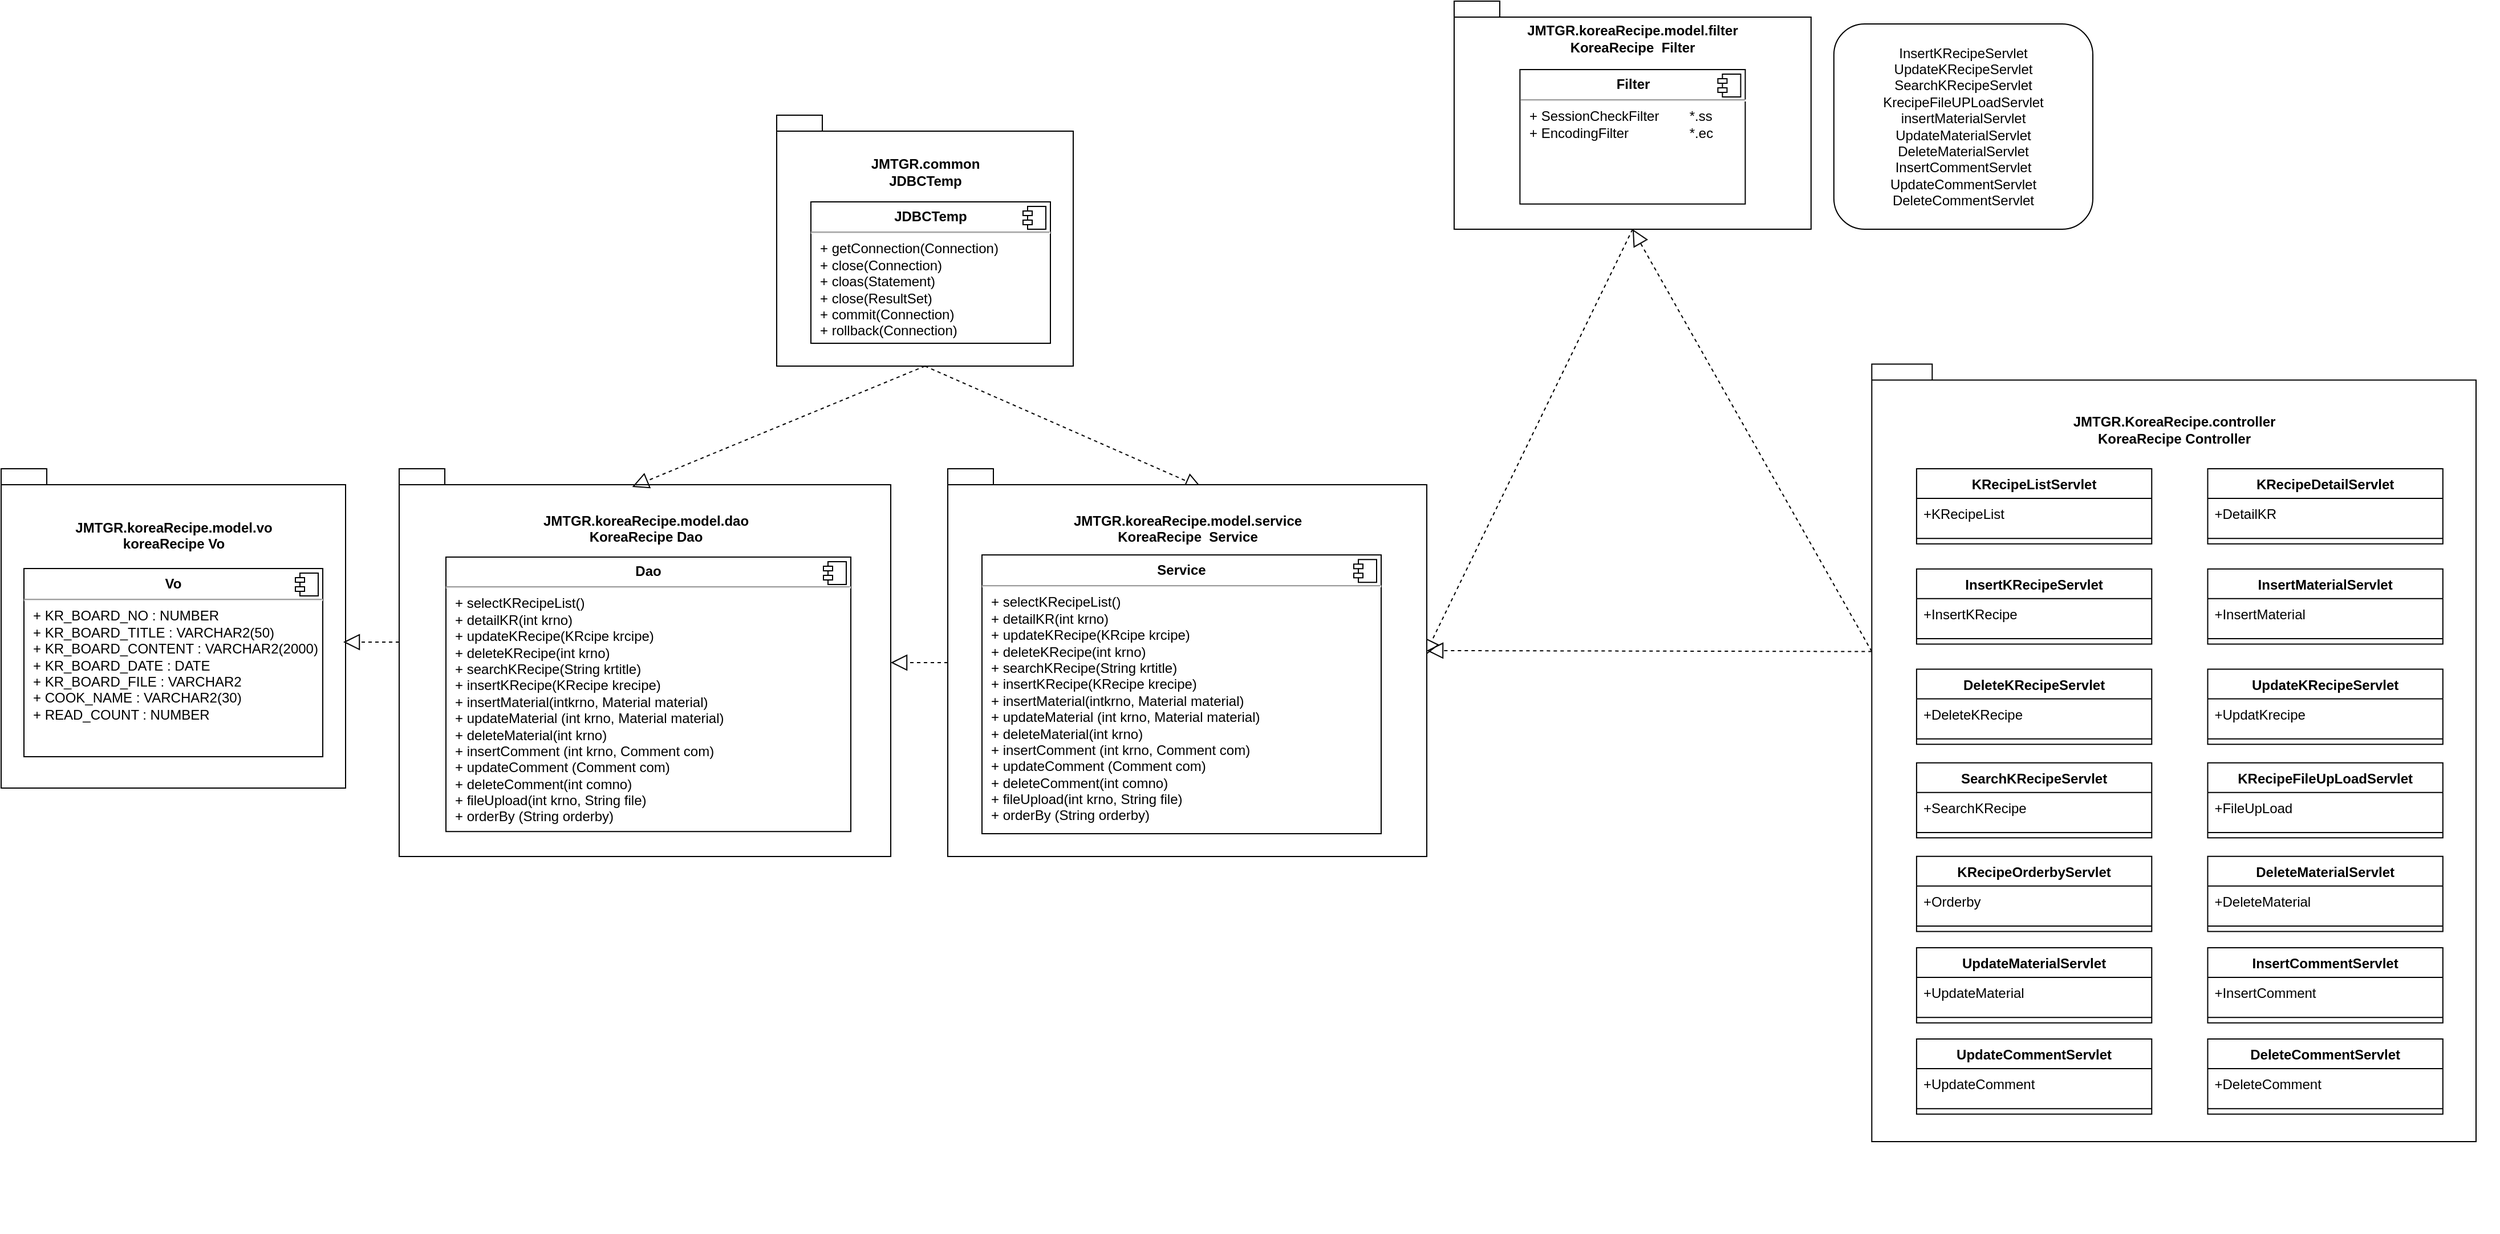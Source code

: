 <mxfile version="13.6.0" type="device"><diagram id="1rlS4wfrMhEi8RlW4ciA" name="Page-1"><mxGraphModel dx="2031" dy="1064" grid="1" gridSize="10" guides="1" tooltips="1" connect="1" arrows="1" fold="1" page="1" pageScale="1" pageWidth="827" pageHeight="1169" math="0" shadow="0"><root><mxCell id="0"/><mxCell id="1" parent="0"/><mxCell id="yDx-4Ya-K9X273ODnkyS-8" value="" style="endArrow=block;dashed=1;endFill=0;endSize=12;html=1;entryX=0.995;entryY=0.483;entryDx=0;entryDy=0;entryPerimeter=0;exitX=0.5;exitY=1;exitDx=0;exitDy=0;exitPerimeter=0;" edge="1" parent="1" source="yDx-4Ya-K9X273ODnkyS-3" target="K_atdM3sZwWLL3JYWkdw-48"><mxGeometry width="160" relative="1" as="geometry"><mxPoint x="1940" y="622" as="sourcePoint"/><mxPoint x="1522" y="636.01" as="targetPoint"/></mxGeometry></mxCell><mxCell id="yDx-4Ya-K9X273ODnkyS-7" value="" style="endArrow=block;dashed=1;endFill=0;endSize=12;html=1;entryX=0.5;entryY=1;entryDx=0;entryDy=0;entryPerimeter=0;exitX=0;exitY=0;exitDx=0;exitDy=252;exitPerimeter=0;" edge="1" parent="1" source="K_atdM3sZwWLL3JYWkdw-18" target="yDx-4Ya-K9X273ODnkyS-3"><mxGeometry width="160" relative="1" as="geometry"><mxPoint x="1908" y="560" as="sourcePoint"/><mxPoint x="1490" y="574.01" as="targetPoint"/></mxGeometry></mxCell><mxCell id="K_atdM3sZwWLL3JYWkdw-1" value="&lt;div&gt;&lt;div style=&quot;text-align: center&quot;&gt;JMTGR.koreaRecipe.model.vo&lt;/div&gt;&lt;div&gt;&lt;span&gt;koreaRecipe Vo&lt;/span&gt;&lt;br&gt;&lt;/div&gt;&lt;div&gt;&lt;span&gt;&lt;br&gt;&lt;/span&gt;&lt;/div&gt;&lt;div&gt;&lt;span&gt;&lt;br&gt;&lt;/span&gt;&lt;/div&gt;&lt;div&gt;&lt;span&gt;&lt;br&gt;&lt;/span&gt;&lt;/div&gt;&lt;div&gt;&lt;/div&gt;&lt;/div&gt;&lt;br&gt;&lt;br&gt;&lt;br&gt;&lt;br&gt;&lt;br&gt;&lt;br&gt;&lt;br&gt;&lt;br&gt;&lt;br&gt;" style="shape=folder;fontStyle=1;spacingTop=10;tabWidth=40;tabHeight=14;tabPosition=left;html=1;" parent="1" vertex="1"><mxGeometry x="270" y="480" width="302" height="280" as="geometry"/></mxCell><mxCell id="K_atdM3sZwWLL3JYWkdw-2" value="&lt;p style=&quot;margin: 0px ; margin-top: 6px ; text-align: center&quot;&gt;&lt;b&gt;Vo&lt;/b&gt;&lt;/p&gt;&lt;hr&gt;&lt;p style=&quot;margin: 0px ; margin-left: 8px&quot;&gt;+ KR_BOARD_NO : NUMBER&lt;/p&gt;&lt;p style=&quot;margin: 0px ; margin-left: 8px&quot;&gt;+ KR_BOARD_TITLE : VARCHAR2(50)&lt;/p&gt;&lt;p style=&quot;margin: 0px ; margin-left: 8px&quot;&gt;+ KR_BOARD_CONTENT : VARCHAR2(2000)&lt;/p&gt;&lt;p style=&quot;margin: 0px ; margin-left: 8px&quot;&gt;+ KR_BOARD_DATE : DATE&lt;/p&gt;&lt;p style=&quot;margin: 0px ; margin-left: 8px&quot;&gt;+ KR_BOARD_FILE : VARCHAR2&lt;/p&gt;&lt;p style=&quot;margin: 0px ; margin-left: 8px&quot;&gt;+ COOK_NAME : VARCHAR2(30)&lt;/p&gt;&lt;p style=&quot;margin: 0px ; margin-left: 8px&quot;&gt;+ READ_COUNT : NUMBER&lt;/p&gt;&lt;p style=&quot;margin: 0px ; margin-left: 8px&quot;&gt;&lt;br&gt;&lt;/p&gt;&lt;p style=&quot;margin: 0px ; margin-left: 8px&quot;&gt;&lt;br&gt;&lt;/p&gt;&lt;p style=&quot;margin: 0px ; margin-left: 8px&quot;&gt;&lt;br&gt;&lt;/p&gt;&lt;p style=&quot;margin: 0px ; margin-left: 8px&quot;&gt;&lt;br&gt;&lt;/p&gt;&lt;p style=&quot;margin: 0px ; margin-left: 8px&quot;&gt;&lt;br&gt;&lt;/p&gt;" style="align=left;overflow=fill;html=1;dropTarget=0;" parent="1" vertex="1"><mxGeometry x="290" y="567.5" width="262" height="165" as="geometry"/></mxCell><mxCell id="K_atdM3sZwWLL3JYWkdw-3" value="" style="shape=component;jettyWidth=8;jettyHeight=4;" parent="K_atdM3sZwWLL3JYWkdw-2" vertex="1"><mxGeometry x="1" width="20" height="20" relative="1" as="geometry"><mxPoint x="-24" y="4" as="offset"/></mxGeometry></mxCell><mxCell id="K_atdM3sZwWLL3JYWkdw-4" value="&lt;div&gt;JMTGR.common&lt;/div&gt;&lt;div&gt;JDBCTemp&lt;/div&gt;&lt;div&gt;&lt;br&gt;&lt;/div&gt;&lt;br&gt;&lt;br&gt;&lt;br&gt;&lt;br&gt;&lt;br&gt;&lt;br&gt;&lt;br&gt;&lt;br&gt;" style="shape=folder;fontStyle=1;spacingTop=10;tabWidth=40;tabHeight=14;tabPosition=left;html=1;" parent="1" vertex="1"><mxGeometry x="950" y="170" width="260" height="220" as="geometry"/></mxCell><mxCell id="K_atdM3sZwWLL3JYWkdw-5" value="&lt;p style=&quot;margin: 0px ; margin-top: 6px ; text-align: center&quot;&gt;&lt;b&gt;JDBCTemp&lt;/b&gt;&lt;/p&gt;&lt;hr&gt;&lt;p style=&quot;margin: 0px ; margin-left: 8px&quot;&gt;+ getConnection(Connection)&lt;/p&gt;&lt;p style=&quot;margin: 0px ; margin-left: 8px&quot;&gt;+ close(Connection)&lt;/p&gt;&lt;p style=&quot;margin: 0px ; margin-left: 8px&quot;&gt;+ cloas(Statement)&lt;/p&gt;&lt;p style=&quot;margin: 0px ; margin-left: 8px&quot;&gt;+ close(ResultSet)&lt;/p&gt;&lt;p style=&quot;margin: 0px ; margin-left: 8px&quot;&gt;+ commit(Connection)&lt;/p&gt;&lt;p style=&quot;margin: 0px ; margin-left: 8px&quot;&gt;+ rollback(Connection)&lt;/p&gt;" style="align=left;overflow=fill;html=1;dropTarget=0;" parent="1" vertex="1"><mxGeometry x="980" y="246" width="210" height="124" as="geometry"/></mxCell><mxCell id="K_atdM3sZwWLL3JYWkdw-6" value="" style="shape=component;jettyWidth=8;jettyHeight=4;" parent="K_atdM3sZwWLL3JYWkdw-5" vertex="1"><mxGeometry x="1" width="20" height="20" relative="1" as="geometry"><mxPoint x="-24" y="4" as="offset"/></mxGeometry></mxCell><mxCell id="K_atdM3sZwWLL3JYWkdw-7" value="" style="endArrow=block;dashed=1;endFill=0;endSize=12;html=1;entryX=1;entryY=0.469;entryDx=0;entryDy=0;entryPerimeter=0;exitX=0;exitY=0;exitDx=0;exitDy=252;exitPerimeter=0;" parent="1" source="K_atdM3sZwWLL3JYWkdw-18" target="K_atdM3sZwWLL3JYWkdw-48" edge="1"><mxGeometry width="160" relative="1" as="geometry"><mxPoint x="1022" y="440" as="sourcePoint"/><mxPoint x="1406.7" y="627.3" as="targetPoint"/></mxGeometry></mxCell><mxCell id="K_atdM3sZwWLL3JYWkdw-8" value="" style="endArrow=block;dashed=1;endFill=0;endSize=12;html=1;" parent="1" source="K_atdM3sZwWLL3JYWkdw-48" target="K_atdM3sZwWLL3JYWkdw-11" edge="1"><mxGeometry width="160" relative="1" as="geometry"><mxPoint x="1065" y="637" as="sourcePoint"/><mxPoint x="1413.7" y="637.3" as="targetPoint"/></mxGeometry></mxCell><mxCell id="K_atdM3sZwWLL3JYWkdw-9" value="" style="endArrow=block;dashed=1;endFill=0;endSize=12;html=1;entryX=0;entryY=0;entryDx=300;entryDy=152;entryPerimeter=0;exitX=0;exitY=0;exitDx=0;exitDy=152;exitPerimeter=0;" parent="1" source="K_atdM3sZwWLL3JYWkdw-11" target="K_atdM3sZwWLL3JYWkdw-1" edge="1"><mxGeometry width="160" relative="1" as="geometry"><mxPoint x="1552" y="642" as="sourcePoint"/><mxPoint x="1423.7" y="647.3" as="targetPoint"/></mxGeometry></mxCell><mxCell id="K_atdM3sZwWLL3JYWkdw-10" value="" style="group;container=1;" parent="1" vertex="1" connectable="0"><mxGeometry x="620" y="480" width="430" height="340" as="geometry"/></mxCell><mxCell id="K_atdM3sZwWLL3JYWkdw-11" value="&lt;div&gt;&lt;div style=&quot;text-align: center&quot;&gt;JMTGR.koreaRecipe.model.dao&lt;/div&gt;&lt;div&gt;&lt;span&gt;KoreaRecipe Dao&lt;/span&gt;&lt;/div&gt;&lt;/div&gt;&lt;div style=&quot;text-align: left&quot;&gt;&lt;span&gt;&lt;br&gt;&lt;/span&gt;&lt;/div&gt;&lt;div style=&quot;text-align: left&quot;&gt;&lt;span&gt;&lt;br&gt;&lt;/span&gt;&lt;/div&gt;&lt;div style=&quot;text-align: left&quot;&gt;&lt;span&gt;&lt;br&gt;&lt;/span&gt;&lt;/div&gt;&lt;br&gt;&lt;br&gt;&lt;br&gt;&lt;br&gt;&lt;br&gt;&lt;br&gt;&lt;br&gt;&lt;br&gt;&lt;br&gt;&lt;br&gt;&lt;br&gt;&lt;br&gt;&lt;br&gt;&lt;br&gt;" style="shape=folder;fontStyle=1;spacingTop=10;tabWidth=40;tabHeight=14;tabPosition=left;html=1;container=1;" parent="K_atdM3sZwWLL3JYWkdw-10" vertex="1"><mxGeometry x="-1" width="431" height="340" as="geometry"/></mxCell><mxCell id="K_atdM3sZwWLL3JYWkdw-12" value="&lt;p style=&quot;margin: 0px ; margin-top: 6px ; text-align: center&quot;&gt;&lt;b&gt;Dao&lt;/b&gt;&lt;/p&gt;&lt;hr&gt;&lt;p style=&quot;margin: 0px 0px 0px 8px&quot;&gt;+ selectKRecipeList()&lt;/p&gt;&lt;p style=&quot;margin: 0px 0px 0px 8px&quot;&gt;+ detailKR(int krno)&lt;/p&gt;&lt;p style=&quot;margin: 0px 0px 0px 8px&quot;&gt;+ updateKRecipe(KRcipe krcipe)&lt;/p&gt;&lt;p style=&quot;margin: 0px 0px 0px 8px&quot;&gt;+ deleteKRecipe(int krno)&lt;/p&gt;&lt;p style=&quot;margin: 0px 0px 0px 8px&quot;&gt;+ searchKRecipe(String krtitle)&lt;br&gt;&lt;/p&gt;&lt;p style=&quot;margin: 0px 0px 0px 8px&quot;&gt;+ insertKRecipe(KRecipe krecipe)&amp;nbsp;&lt;/p&gt;&lt;p style=&quot;margin: 0px 0px 0px 8px&quot;&gt;+ insertMaterial(intkrno, Material material)&lt;/p&gt;&lt;p style=&quot;margin: 0px 0px 0px 8px&quot;&gt;+ updateMaterial (int krno, Material material)&lt;/p&gt;&lt;p style=&quot;margin: 0px 0px 0px 8px&quot;&gt;+ deleteMaterial(int krno)&lt;/p&gt;&lt;p style=&quot;margin: 0px 0px 0px 8px&quot;&gt;+ insertComment (int krno, Comment com)&lt;/p&gt;&lt;p style=&quot;margin: 0px 0px 0px 8px&quot;&gt;+ updateComment (Comment com)&lt;/p&gt;&lt;p style=&quot;margin: 0px 0px 0px 8px&quot;&gt;+ deleteComment(int comno)&lt;/p&gt;&lt;p style=&quot;margin: 0px 0px 0px 8px&quot;&gt;+ fileUpload(int krno, String file)&lt;/p&gt;&lt;p style=&quot;margin: 0px 0px 0px 8px&quot;&gt;+ orderBy (String orderby)&lt;/p&gt;&lt;p style=&quot;margin: 0px ; margin-left: 8px&quot;&gt;&lt;br&gt;&lt;/p&gt;&lt;p style=&quot;margin: 0px ; margin-left: 8px&quot;&gt;&lt;br&gt;&lt;/p&gt;&lt;p style=&quot;margin: 0px ; margin-left: 8px&quot;&gt;&lt;br&gt;&lt;/p&gt;" style="align=left;overflow=fill;html=1;dropTarget=0;" parent="K_atdM3sZwWLL3JYWkdw-11" vertex="1"><mxGeometry x="41" y="77.45" width="355" height="240.67" as="geometry"/></mxCell><mxCell id="K_atdM3sZwWLL3JYWkdw-13" value="" style="shape=component;jettyWidth=8;jettyHeight=4;" parent="K_atdM3sZwWLL3JYWkdw-12" vertex="1"><mxGeometry x="1" width="20" height="20" relative="1" as="geometry"><mxPoint x="-24" y="4" as="offset"/></mxGeometry></mxCell><mxCell id="K_atdM3sZwWLL3JYWkdw-14" value="" style="endArrow=block;dashed=1;endFill=0;endSize=12;html=1;exitX=0.5;exitY=1;exitDx=0;exitDy=0;exitPerimeter=0;entryX=0.474;entryY=0.047;entryDx=0;entryDy=0;entryPerimeter=0;" parent="1" source="K_atdM3sZwWLL3JYWkdw-4" target="K_atdM3sZwWLL3JYWkdw-11" edge="1"><mxGeometry width="160" relative="1" as="geometry"><mxPoint x="910" y="480" as="sourcePoint"/><mxPoint x="1039" y="675.736" as="targetPoint"/></mxGeometry></mxCell><mxCell id="K_atdM3sZwWLL3JYWkdw-15" value="" style="endArrow=block;dashed=1;endFill=0;endSize=12;html=1;exitX=0.5;exitY=1;exitDx=0;exitDy=0;exitPerimeter=0;entryX=0.53;entryY=0.049;entryDx=0;entryDy=0;entryPerimeter=0;" parent="1" source="K_atdM3sZwWLL3JYWkdw-4" target="K_atdM3sZwWLL3JYWkdw-48" edge="1"><mxGeometry width="160" relative="1" as="geometry"><mxPoint x="932.04" y="441.98" as="sourcePoint"/><mxPoint x="872.356" y="564.57" as="targetPoint"/></mxGeometry></mxCell><mxCell id="K_atdM3sZwWLL3JYWkdw-16" value="" style="group" parent="1" vertex="1" connectable="0"><mxGeometry x="1920" y="400" width="540" height="750" as="geometry"/></mxCell><mxCell id="K_atdM3sZwWLL3JYWkdw-17" value="" style="group" parent="K_atdM3sZwWLL3JYWkdw-16" vertex="1" connectable="0"><mxGeometry width="540" height="750.0" as="geometry"/></mxCell><mxCell id="K_atdM3sZwWLL3JYWkdw-18" value="&lt;div style=&quot;text-align: left&quot;&gt;&lt;span&gt;JMTGR.KoreaRecipe.controller&lt;/span&gt;&lt;/div&gt;&lt;div&gt;&lt;span&gt;KoreaRecipe Controller&lt;/span&gt;&lt;/div&gt;&lt;div style=&quot;text-align: left&quot;&gt;&lt;span&gt;&lt;br&gt;&lt;/span&gt;&lt;/div&gt;&lt;div style=&quot;text-align: left&quot;&gt;&lt;span&gt;&lt;br&gt;&lt;/span&gt;&lt;/div&gt;&lt;div style=&quot;text-align: left&quot;&gt;&lt;/div&gt;&lt;br&gt;&lt;br&gt;&lt;br&gt;&lt;br&gt;&lt;br&gt;&lt;br&gt;&lt;br&gt;&lt;br&gt;&lt;br&gt;&lt;br&gt;&lt;br&gt;&lt;br&gt;&lt;br&gt;&lt;br&gt;&lt;br&gt;&lt;br&gt;&lt;br&gt;&lt;br&gt;&lt;br&gt;&lt;br&gt;&lt;br&gt;&lt;br&gt;&lt;br&gt;&lt;br&gt;&lt;br&gt;&lt;br&gt;&lt;br&gt;&lt;br&gt;&lt;br&gt;&lt;br&gt;&lt;br&gt;&lt;br&gt;&lt;br&gt;&lt;br&gt;&lt;br&gt;&lt;br&gt;&lt;br&gt;&lt;br&gt;" style="shape=folder;fontStyle=1;spacingTop=10;tabWidth=40;tabHeight=14;tabPosition=left;html=1;" parent="K_atdM3sZwWLL3JYWkdw-17" vertex="1"><mxGeometry x="-9.82" y="-11.71" width="529.82" height="681.71" as="geometry"/></mxCell><mxCell id="K_atdM3sZwWLL3JYWkdw-40" value="KRecipeListServlet" style="swimlane;fontStyle=1;align=center;verticalAlign=top;childLayout=stackLayout;horizontal=1;startSize=26;horizontalStack=0;resizeParent=1;resizeParentMax=0;resizeLast=0;collapsible=1;marginBottom=0;" parent="K_atdM3sZwWLL3JYWkdw-17" vertex="1"><mxGeometry x="29.455" y="79.996" width="206.182" height="65.844" as="geometry"/></mxCell><mxCell id="K_atdM3sZwWLL3JYWkdw-41" value="+KRecipeList " style="text;strokeColor=none;fillColor=none;align=left;verticalAlign=top;spacingLeft=4;spacingRight=4;overflow=hidden;rotatable=0;points=[[0,0.5],[1,0.5]];portConstraint=eastwest;" parent="K_atdM3sZwWLL3JYWkdw-40" vertex="1"><mxGeometry y="26" width="206.182" height="30.469" as="geometry"/></mxCell><mxCell id="K_atdM3sZwWLL3JYWkdw-42" value="" style="line;strokeWidth=1;fillColor=none;align=left;verticalAlign=middle;spacingTop=-1;spacingLeft=3;spacingRight=3;rotatable=0;labelPosition=right;points=[];portConstraint=eastwest;" parent="K_atdM3sZwWLL3JYWkdw-40" vertex="1"><mxGeometry y="56.469" width="206.182" height="9.375" as="geometry"/></mxCell><mxCell id="K_atdM3sZwWLL3JYWkdw-22" value="KRecipeDetailServlet" style="swimlane;fontStyle=1;align=center;verticalAlign=top;childLayout=stackLayout;horizontal=1;startSize=26;horizontalStack=0;resizeParent=1;resizeParentMax=0;resizeLast=0;collapsible=1;marginBottom=0;" parent="K_atdM3sZwWLL3JYWkdw-17" vertex="1"><mxGeometry x="284.727" y="79.996" width="206.182" height="65.844" as="geometry"/></mxCell><mxCell id="K_atdM3sZwWLL3JYWkdw-23" value="+DetailKR" style="text;strokeColor=none;fillColor=none;align=left;verticalAlign=top;spacingLeft=4;spacingRight=4;overflow=hidden;rotatable=0;points=[[0,0.5],[1,0.5]];portConstraint=eastwest;" parent="K_atdM3sZwWLL3JYWkdw-22" vertex="1"><mxGeometry y="26" width="206.182" height="30.469" as="geometry"/></mxCell><mxCell id="K_atdM3sZwWLL3JYWkdw-24" value="" style="line;strokeWidth=1;fillColor=none;align=left;verticalAlign=middle;spacingTop=-1;spacingLeft=3;spacingRight=3;rotatable=0;labelPosition=right;points=[];portConstraint=eastwest;" parent="K_atdM3sZwWLL3JYWkdw-22" vertex="1"><mxGeometry y="56.469" width="206.182" height="9.375" as="geometry"/></mxCell><mxCell id="K_atdM3sZwWLL3JYWkdw-34" value="InsertMaterialServlet" style="swimlane;fontStyle=1;align=center;verticalAlign=top;childLayout=stackLayout;horizontal=1;startSize=26;horizontalStack=0;resizeParent=1;resizeParentMax=0;resizeLast=0;collapsible=1;marginBottom=0;" parent="K_atdM3sZwWLL3JYWkdw-17" vertex="1"><mxGeometry x="284.727" y="167.888" width="206.182" height="65.841" as="geometry"/></mxCell><mxCell id="K_atdM3sZwWLL3JYWkdw-35" value="+InsertMaterial" style="text;strokeColor=none;fillColor=none;align=left;verticalAlign=top;spacingLeft=4;spacingRight=4;overflow=hidden;rotatable=0;points=[[0,0.5],[1,0.5]];portConstraint=eastwest;" parent="K_atdM3sZwWLL3JYWkdw-34" vertex="1"><mxGeometry y="26" width="206.182" height="30.466" as="geometry"/></mxCell><mxCell id="K_atdM3sZwWLL3JYWkdw-36" value="" style="line;strokeWidth=1;fillColor=none;align=left;verticalAlign=middle;spacingTop=-1;spacingLeft=3;spacingRight=3;rotatable=0;labelPosition=right;points=[];portConstraint=eastwest;" parent="K_atdM3sZwWLL3JYWkdw-34" vertex="1"><mxGeometry y="56.466" width="206.182" height="9.375" as="geometry"/></mxCell><mxCell id="K_atdM3sZwWLL3JYWkdw-28" value="DeleteKRecipeServlet" style="swimlane;fontStyle=1;align=center;verticalAlign=top;childLayout=stackLayout;horizontal=1;startSize=26;horizontalStack=0;resizeParent=1;resizeParentMax=0;resizeLast=0;collapsible=1;marginBottom=0;" parent="K_atdM3sZwWLL3JYWkdw-17" vertex="1"><mxGeometry x="29.455" y="255.78" width="206.182" height="65.844" as="geometry"/></mxCell><mxCell id="K_atdM3sZwWLL3JYWkdw-29" value="+DeleteKRecipe" style="text;strokeColor=none;fillColor=none;align=left;verticalAlign=top;spacingLeft=4;spacingRight=4;overflow=hidden;rotatable=0;points=[[0,0.5],[1,0.5]];portConstraint=eastwest;" parent="K_atdM3sZwWLL3JYWkdw-28" vertex="1"><mxGeometry y="26" width="206.182" height="30.469" as="geometry"/></mxCell><mxCell id="K_atdM3sZwWLL3JYWkdw-30" value="" style="line;strokeWidth=1;fillColor=none;align=left;verticalAlign=middle;spacingTop=-1;spacingLeft=3;spacingRight=3;rotatable=0;labelPosition=right;points=[];portConstraint=eastwest;" parent="K_atdM3sZwWLL3JYWkdw-28" vertex="1"><mxGeometry y="56.469" width="206.182" height="9.375" as="geometry"/></mxCell><mxCell id="K_atdM3sZwWLL3JYWkdw-19" value="UpdateKRecipeServlet" style="swimlane;fontStyle=1;align=center;verticalAlign=top;childLayout=stackLayout;horizontal=1;startSize=26;horizontalStack=0;resizeParent=1;resizeParentMax=0;resizeLast=0;collapsible=1;marginBottom=0;" parent="K_atdM3sZwWLL3JYWkdw-17" vertex="1"><mxGeometry x="284.727" y="255.78" width="206.182" height="65.844" as="geometry"/></mxCell><mxCell id="K_atdM3sZwWLL3JYWkdw-20" value="+UpdatKrecipe" style="text;strokeColor=none;fillColor=none;align=left;verticalAlign=top;spacingLeft=4;spacingRight=4;overflow=hidden;rotatable=0;points=[[0,0.5],[1,0.5]];portConstraint=eastwest;" parent="K_atdM3sZwWLL3JYWkdw-19" vertex="1"><mxGeometry y="26" width="206.182" height="30.469" as="geometry"/></mxCell><mxCell id="K_atdM3sZwWLL3JYWkdw-21" value="" style="line;strokeWidth=1;fillColor=none;align=left;verticalAlign=middle;spacingTop=-1;spacingLeft=3;spacingRight=3;rotatable=0;labelPosition=right;points=[];portConstraint=eastwest;" parent="K_atdM3sZwWLL3JYWkdw-19" vertex="1"><mxGeometry y="56.469" width="206.182" height="9.375" as="geometry"/></mxCell><mxCell id="K_atdM3sZwWLL3JYWkdw-25" value="KRecipeFileUpLoadServlet" style="swimlane;fontStyle=1;align=center;verticalAlign=top;childLayout=stackLayout;horizontal=1;startSize=26;horizontalStack=0;resizeParent=1;resizeParentMax=0;resizeLast=0;collapsible=1;marginBottom=0;" parent="K_atdM3sZwWLL3JYWkdw-17" vertex="1"><mxGeometry x="284.727" y="337.814" width="206.182" height="65.844" as="geometry"/></mxCell><mxCell id="K_atdM3sZwWLL3JYWkdw-26" value="+FileUpLoad" style="text;strokeColor=none;fillColor=none;align=left;verticalAlign=top;spacingLeft=4;spacingRight=4;overflow=hidden;rotatable=0;points=[[0,0.5],[1,0.5]];portConstraint=eastwest;" parent="K_atdM3sZwWLL3JYWkdw-25" vertex="1"><mxGeometry y="26" width="206.182" height="30.469" as="geometry"/></mxCell><mxCell id="K_atdM3sZwWLL3JYWkdw-27" value="" style="line;strokeWidth=1;fillColor=none;align=left;verticalAlign=middle;spacingTop=-1;spacingLeft=3;spacingRight=3;rotatable=0;labelPosition=right;points=[];portConstraint=eastwest;" parent="K_atdM3sZwWLL3JYWkdw-25" vertex="1"><mxGeometry y="56.469" width="206.182" height="9.375" as="geometry"/></mxCell><mxCell id="yDx-4Ya-K9X273ODnkyS-16" value="DeleteMaterialServlet" style="swimlane;fontStyle=1;align=center;verticalAlign=top;childLayout=stackLayout;horizontal=1;startSize=26;horizontalStack=0;resizeParent=1;resizeParentMax=0;resizeLast=0;collapsible=1;marginBottom=0;" vertex="1" parent="K_atdM3sZwWLL3JYWkdw-17"><mxGeometry x="284.727" y="419.851" width="206.182" height="65.844" as="geometry"/></mxCell><mxCell id="yDx-4Ya-K9X273ODnkyS-17" value="+DeleteMaterial" style="text;strokeColor=none;fillColor=none;align=left;verticalAlign=top;spacingLeft=4;spacingRight=4;overflow=hidden;rotatable=0;points=[[0,0.5],[1,0.5]];portConstraint=eastwest;" vertex="1" parent="yDx-4Ya-K9X273ODnkyS-16"><mxGeometry y="26" width="206.182" height="30.469" as="geometry"/></mxCell><mxCell id="yDx-4Ya-K9X273ODnkyS-18" value="" style="line;strokeWidth=1;fillColor=none;align=left;verticalAlign=middle;spacingTop=-1;spacingLeft=3;spacingRight=3;rotatable=0;labelPosition=right;points=[];portConstraint=eastwest;" vertex="1" parent="yDx-4Ya-K9X273ODnkyS-16"><mxGeometry y="56.469" width="206.182" height="9.375" as="geometry"/></mxCell><mxCell id="yDx-4Ya-K9X273ODnkyS-10" value="KRecipeOrderbyServlet" style="swimlane;fontStyle=1;align=center;verticalAlign=top;childLayout=stackLayout;horizontal=1;startSize=26;horizontalStack=0;resizeParent=1;resizeParentMax=0;resizeLast=0;collapsible=1;marginBottom=0;" vertex="1" parent="K_atdM3sZwWLL3JYWkdw-17"><mxGeometry x="29.455" y="419.848" width="206.182" height="65.844" as="geometry"/></mxCell><mxCell id="yDx-4Ya-K9X273ODnkyS-11" value="+Orderby" style="text;strokeColor=none;fillColor=none;align=left;verticalAlign=top;spacingLeft=4;spacingRight=4;overflow=hidden;rotatable=0;points=[[0,0.5],[1,0.5]];portConstraint=eastwest;" vertex="1" parent="yDx-4Ya-K9X273ODnkyS-10"><mxGeometry y="26" width="206.182" height="30.469" as="geometry"/></mxCell><mxCell id="yDx-4Ya-K9X273ODnkyS-12" value="" style="line;strokeWidth=1;fillColor=none;align=left;verticalAlign=middle;spacingTop=-1;spacingLeft=3;spacingRight=3;rotatable=0;labelPosition=right;points=[];portConstraint=eastwest;" vertex="1" parent="yDx-4Ya-K9X273ODnkyS-10"><mxGeometry y="56.469" width="206.182" height="9.375" as="geometry"/></mxCell><mxCell id="K_atdM3sZwWLL3JYWkdw-37" value="SearchKRecipeServlet" style="swimlane;fontStyle=1;align=center;verticalAlign=top;childLayout=stackLayout;horizontal=1;startSize=26;horizontalStack=0;resizeParent=1;resizeParentMax=0;resizeLast=0;collapsible=1;marginBottom=0;" parent="K_atdM3sZwWLL3JYWkdw-17" vertex="1"><mxGeometry x="29.455" y="337.814" width="206.182" height="65.844" as="geometry"/></mxCell><mxCell id="K_atdM3sZwWLL3JYWkdw-38" value="+SearchKRecipe" style="text;strokeColor=none;fillColor=none;align=left;verticalAlign=top;spacingLeft=4;spacingRight=4;overflow=hidden;rotatable=0;points=[[0,0.5],[1,0.5]];portConstraint=eastwest;" parent="K_atdM3sZwWLL3JYWkdw-37" vertex="1"><mxGeometry y="26" width="206.182" height="30.469" as="geometry"/></mxCell><mxCell id="K_atdM3sZwWLL3JYWkdw-39" value="" style="line;strokeWidth=1;fillColor=none;align=left;verticalAlign=middle;spacingTop=-1;spacingLeft=3;spacingRight=3;rotatable=0;labelPosition=right;points=[];portConstraint=eastwest;" parent="K_atdM3sZwWLL3JYWkdw-37" vertex="1"><mxGeometry y="56.469" width="206.182" height="9.375" as="geometry"/></mxCell><mxCell id="K_atdM3sZwWLL3JYWkdw-31" value="InsertKRecipeServlet" style="swimlane;fontStyle=1;align=center;verticalAlign=top;childLayout=stackLayout;horizontal=1;startSize=26;horizontalStack=0;resizeParent=1;resizeParentMax=0;resizeLast=0;collapsible=1;marginBottom=0;" parent="K_atdM3sZwWLL3JYWkdw-17" vertex="1"><mxGeometry x="29.455" y="167.888" width="206.182" height="65.844" as="geometry"/></mxCell><mxCell id="K_atdM3sZwWLL3JYWkdw-32" value="+InsertKRecipe" style="text;strokeColor=none;fillColor=none;align=left;verticalAlign=top;spacingLeft=4;spacingRight=4;overflow=hidden;rotatable=0;points=[[0,0.5],[1,0.5]];portConstraint=eastwest;" parent="K_atdM3sZwWLL3JYWkdw-31" vertex="1"><mxGeometry y="26" width="206.182" height="30.469" as="geometry"/></mxCell><mxCell id="K_atdM3sZwWLL3JYWkdw-33" value="" style="line;strokeWidth=1;fillColor=none;align=left;verticalAlign=middle;spacingTop=-1;spacingLeft=3;spacingRight=3;rotatable=0;labelPosition=right;points=[];portConstraint=eastwest;" parent="K_atdM3sZwWLL3JYWkdw-31" vertex="1"><mxGeometry y="56.469" width="206.182" height="9.375" as="geometry"/></mxCell><mxCell id="yDx-4Ya-K9X273ODnkyS-19" value="InsertCommentServlet" style="swimlane;fontStyle=1;align=center;verticalAlign=top;childLayout=stackLayout;horizontal=1;startSize=26;horizontalStack=0;resizeParent=1;resizeParentMax=0;resizeLast=0;collapsible=1;marginBottom=0;" vertex="1" parent="K_atdM3sZwWLL3JYWkdw-17"><mxGeometry x="284.727" y="499.997" width="206.182" height="65.844" as="geometry"/></mxCell><mxCell id="yDx-4Ya-K9X273ODnkyS-20" value="+InsertComment" style="text;strokeColor=none;fillColor=none;align=left;verticalAlign=top;spacingLeft=4;spacingRight=4;overflow=hidden;rotatable=0;points=[[0,0.5],[1,0.5]];portConstraint=eastwest;" vertex="1" parent="yDx-4Ya-K9X273ODnkyS-19"><mxGeometry y="26" width="206.182" height="30.469" as="geometry"/></mxCell><mxCell id="yDx-4Ya-K9X273ODnkyS-21" value="" style="line;strokeWidth=1;fillColor=none;align=left;verticalAlign=middle;spacingTop=-1;spacingLeft=3;spacingRight=3;rotatable=0;labelPosition=right;points=[];portConstraint=eastwest;" vertex="1" parent="yDx-4Ya-K9X273ODnkyS-19"><mxGeometry y="56.469" width="206.182" height="9.375" as="geometry"/></mxCell><mxCell id="yDx-4Ya-K9X273ODnkyS-13" value="UpdateMaterialServlet" style="swimlane;fontStyle=1;align=center;verticalAlign=top;childLayout=stackLayout;horizontal=1;startSize=26;horizontalStack=0;resizeParent=1;resizeParentMax=0;resizeLast=0;collapsible=1;marginBottom=0;" vertex="1" parent="K_atdM3sZwWLL3JYWkdw-17"><mxGeometry x="29.455" y="500.001" width="206.182" height="65.844" as="geometry"/></mxCell><mxCell id="yDx-4Ya-K9X273ODnkyS-14" value="+UpdateMaterial" style="text;strokeColor=none;fillColor=none;align=left;verticalAlign=top;spacingLeft=4;spacingRight=4;overflow=hidden;rotatable=0;points=[[0,0.5],[1,0.5]];portConstraint=eastwest;" vertex="1" parent="yDx-4Ya-K9X273ODnkyS-13"><mxGeometry y="26" width="206.182" height="30.469" as="geometry"/></mxCell><mxCell id="yDx-4Ya-K9X273ODnkyS-15" value="" style="line;strokeWidth=1;fillColor=none;align=left;verticalAlign=middle;spacingTop=-1;spacingLeft=3;spacingRight=3;rotatable=0;labelPosition=right;points=[];portConstraint=eastwest;" vertex="1" parent="yDx-4Ya-K9X273ODnkyS-13"><mxGeometry y="56.469" width="206.182" height="9.375" as="geometry"/></mxCell><mxCell id="yDx-4Ya-K9X273ODnkyS-25" value="DeleteCommentServlet" style="swimlane;fontStyle=1;align=center;verticalAlign=top;childLayout=stackLayout;horizontal=1;startSize=26;horizontalStack=0;resizeParent=1;resizeParentMax=0;resizeLast=0;collapsible=1;marginBottom=0;" vertex="1" parent="K_atdM3sZwWLL3JYWkdw-17"><mxGeometry x="284.725" y="580.001" width="206.182" height="65.844" as="geometry"/></mxCell><mxCell id="yDx-4Ya-K9X273ODnkyS-26" value="+DeleteComment" style="text;strokeColor=none;fillColor=none;align=left;verticalAlign=top;spacingLeft=4;spacingRight=4;overflow=hidden;rotatable=0;points=[[0,0.5],[1,0.5]];portConstraint=eastwest;" vertex="1" parent="yDx-4Ya-K9X273ODnkyS-25"><mxGeometry y="26" width="206.182" height="30.469" as="geometry"/></mxCell><mxCell id="yDx-4Ya-K9X273ODnkyS-27" value="" style="line;strokeWidth=1;fillColor=none;align=left;verticalAlign=middle;spacingTop=-1;spacingLeft=3;spacingRight=3;rotatable=0;labelPosition=right;points=[];portConstraint=eastwest;" vertex="1" parent="yDx-4Ya-K9X273ODnkyS-25"><mxGeometry y="56.469" width="206.182" height="9.375" as="geometry"/></mxCell><mxCell id="yDx-4Ya-K9X273ODnkyS-22" value="UpdateCommentServlet" style="swimlane;fontStyle=1;align=center;verticalAlign=top;childLayout=stackLayout;horizontal=1;startSize=26;horizontalStack=0;resizeParent=1;resizeParentMax=0;resizeLast=0;collapsible=1;marginBottom=0;" vertex="1" parent="K_atdM3sZwWLL3JYWkdw-17"><mxGeometry x="29.455" y="580.001" width="206.182" height="65.844" as="geometry"/></mxCell><mxCell id="yDx-4Ya-K9X273ODnkyS-23" value="+UpdateComment" style="text;strokeColor=none;fillColor=none;align=left;verticalAlign=top;spacingLeft=4;spacingRight=4;overflow=hidden;rotatable=0;points=[[0,0.5],[1,0.5]];portConstraint=eastwest;" vertex="1" parent="yDx-4Ya-K9X273ODnkyS-22"><mxGeometry y="26" width="206.182" height="30.469" as="geometry"/></mxCell><mxCell id="yDx-4Ya-K9X273ODnkyS-24" value="" style="line;strokeWidth=1;fillColor=none;align=left;verticalAlign=middle;spacingTop=-1;spacingLeft=3;spacingRight=3;rotatable=0;labelPosition=right;points=[];portConstraint=eastwest;" vertex="1" parent="yDx-4Ya-K9X273ODnkyS-22"><mxGeometry y="56.469" width="206.182" height="9.375" as="geometry"/></mxCell><mxCell id="K_atdM3sZwWLL3JYWkdw-46" value="" style="group" parent="1" vertex="1" connectable="0"><mxGeometry x="1100" y="480" width="420" height="340" as="geometry"/></mxCell><mxCell id="K_atdM3sZwWLL3JYWkdw-47" value="" style="group" parent="K_atdM3sZwWLL3JYWkdw-46" vertex="1" connectable="0"><mxGeometry width="420" height="340" as="geometry"/></mxCell><mxCell id="K_atdM3sZwWLL3JYWkdw-48" value="&lt;div&gt;&lt;div style=&quot;text-align: center&quot;&gt;JMTGR.koreaRecipe.model.service&lt;/div&gt;&lt;div&gt;&lt;span&gt;KoreaRecipe&amp;nbsp; Service&lt;/span&gt;&lt;/div&gt;&lt;/div&gt;&lt;div&gt;&lt;span&gt;&lt;br&gt;&lt;/span&gt;&lt;/div&gt;&lt;div style=&quot;text-align: left&quot;&gt;&lt;span&gt;&lt;br&gt;&lt;/span&gt;&lt;/div&gt;&lt;div style=&quot;text-align: left&quot;&gt;&lt;span&gt;&lt;br&gt;&lt;/span&gt;&lt;/div&gt;&lt;div style=&quot;text-align: left&quot;&gt;&lt;span&gt;&lt;br&gt;&lt;/span&gt;&lt;/div&gt;&lt;br&gt;&lt;br&gt;&lt;br&gt;&lt;br&gt;&lt;br&gt;&lt;br&gt;&lt;br&gt;&lt;br&gt;&lt;br&gt;&lt;br&gt;&lt;br&gt;&lt;br&gt;&lt;br&gt;" style="shape=folder;fontStyle=1;spacingTop=10;tabWidth=40;tabHeight=14;tabPosition=left;html=1;" parent="K_atdM3sZwWLL3JYWkdw-47" vertex="1"><mxGeometry width="420" height="340" as="geometry"/></mxCell><mxCell id="K_atdM3sZwWLL3JYWkdw-49" value="&lt;p style=&quot;margin: 0px ; margin-top: 6px ; text-align: center&quot;&gt;&lt;b&gt;Service&lt;/b&gt;&lt;/p&gt;&lt;hr&gt;&lt;p style=&quot;margin: 0px ; margin-left: 8px&quot;&gt;+ selectKRecipeList()&lt;/p&gt;&lt;p style=&quot;margin: 0px ; margin-left: 8px&quot;&gt;+ detailKR(int krno)&lt;/p&gt;&lt;p style=&quot;margin: 0px ; margin-left: 8px&quot;&gt;+ updateKRecipe(KRcipe krcipe)&lt;/p&gt;&lt;p style=&quot;margin: 0px ; margin-left: 8px&quot;&gt;+ deleteKRecipe(int krno)&lt;/p&gt;&lt;p style=&quot;margin: 0px ; margin-left: 8px&quot;&gt;&lt;span&gt;+ searchKRecipe(String krtitle)&lt;/span&gt;&lt;br&gt;&lt;/p&gt;&lt;p style=&quot;margin: 0px ; margin-left: 8px&quot;&gt;&lt;span&gt;+ insertKRecipe(KRecipe krecipe)&amp;nbsp;&lt;/span&gt;&lt;/p&gt;&lt;p style=&quot;margin: 0px ; margin-left: 8px&quot;&gt;&lt;span&gt;+ insertMaterial(intkrno, Material material)&lt;/span&gt;&lt;/p&gt;&lt;p style=&quot;margin: 0px ; margin-left: 8px&quot;&gt;+ updateMaterial (int krno, Material material)&lt;/p&gt;&lt;p style=&quot;margin: 0px ; margin-left: 8px&quot;&gt;&lt;span&gt;+ deleteMaterial(int krno)&lt;/span&gt;&lt;/p&gt;&lt;p style=&quot;margin: 0px ; margin-left: 8px&quot;&gt;&lt;span&gt;+ insertComment (int krno, Comment com)&lt;/span&gt;&lt;/p&gt;&lt;p style=&quot;margin: 0px ; margin-left: 8px&quot;&gt;&lt;span&gt;+ updateComment (Comment com)&lt;/span&gt;&lt;/p&gt;&lt;p style=&quot;margin: 0px ; margin-left: 8px&quot;&gt;&lt;span&gt;+ deleteComment(int comno)&lt;/span&gt;&lt;/p&gt;&lt;p style=&quot;margin: 0px ; margin-left: 8px&quot;&gt;&lt;span&gt;+ fileUpload(int krno, String file)&lt;/span&gt;&lt;/p&gt;&lt;p style=&quot;margin: 0px ; margin-left: 8px&quot;&gt;&lt;span&gt;+ orderBy (String orderby)&lt;/span&gt;&lt;/p&gt;&lt;p style=&quot;margin: 0px ; margin-left: 8px&quot;&gt;&lt;br&gt;&lt;/p&gt;&lt;p style=&quot;margin: 0px ; margin-left: 8px&quot;&gt;&lt;br&gt;&lt;/p&gt;&lt;p style=&quot;margin: 0px ; margin-left: 8px&quot;&gt;&lt;br&gt;&lt;/p&gt;&lt;p style=&quot;margin: 0px ; margin-left: 8px&quot;&gt;&lt;br&gt;&lt;/p&gt;" style="align=left;overflow=fill;html=1;dropTarget=0;" parent="K_atdM3sZwWLL3JYWkdw-47" vertex="1"><mxGeometry x="30" y="75.57" width="350" height="244.43" as="geometry"/></mxCell><mxCell id="K_atdM3sZwWLL3JYWkdw-50" value="" style="shape=component;jettyWidth=8;jettyHeight=4;" parent="K_atdM3sZwWLL3JYWkdw-49" vertex="1"><mxGeometry x="1" width="20" height="20" relative="1" as="geometry"><mxPoint x="-24" y="4" as="offset"/></mxGeometry></mxCell><mxCell id="yDx-4Ya-K9X273ODnkyS-1" value="" style="group" vertex="1" connectable="0" parent="1"><mxGeometry x="1654" y="80" width="450" height="320" as="geometry"/></mxCell><mxCell id="yDx-4Ya-K9X273ODnkyS-2" value="" style="group" vertex="1" connectable="0" parent="yDx-4Ya-K9X273ODnkyS-1"><mxGeometry x="-110" y="-10" width="312.935" height="200" as="geometry"/></mxCell><mxCell id="yDx-4Ya-K9X273ODnkyS-3" value="&lt;div&gt;&lt;div style=&quot;text-align: center&quot;&gt;JMTGR.koreaRecipe.model.filter&lt;/div&gt;&lt;div&gt;&lt;span&gt;KoreaRecipe&amp;nbsp; Filter&lt;/span&gt;&lt;/div&gt;&lt;/div&gt;&lt;div&gt;&lt;span&gt;&lt;br&gt;&lt;/span&gt;&lt;/div&gt;&lt;div style=&quot;text-align: left&quot;&gt;&lt;span&gt;&lt;br&gt;&lt;/span&gt;&lt;/div&gt;&lt;div style=&quot;text-align: left&quot;&gt;&lt;span&gt;&lt;br&gt;&lt;/span&gt;&lt;/div&gt;&lt;div style=&quot;text-align: left&quot;&gt;&lt;span&gt;&lt;br&gt;&lt;/span&gt;&lt;/div&gt;&lt;br&gt;&lt;br&gt;&lt;br&gt;&lt;br&gt;&lt;br&gt;&lt;br&gt;" style="shape=folder;fontStyle=1;spacingTop=10;tabWidth=40;tabHeight=14;tabPosition=left;html=1;" vertex="1" parent="yDx-4Ya-K9X273ODnkyS-2"><mxGeometry width="312.935" height="200.0" as="geometry"/></mxCell><mxCell id="yDx-4Ya-K9X273ODnkyS-4" value="&lt;p style=&quot;margin: 0px ; margin-top: 6px ; text-align: center&quot;&gt;&lt;b&gt;Filter&lt;/b&gt;&lt;/p&gt;&lt;hr&gt;&lt;p style=&quot;margin: 0px ; margin-left: 8px&quot;&gt;&lt;span&gt;+ SessionCheckFilter&amp;nbsp; &amp;nbsp; &amp;nbsp; &amp;nbsp; *.ss&lt;/span&gt;&lt;/p&gt;&lt;p style=&quot;margin: 0px ; margin-left: 8px&quot;&gt;+ EncodingFilter&amp;nbsp; &amp;nbsp; &amp;nbsp; &amp;nbsp; &amp;nbsp; &amp;nbsp; &amp;nbsp; &amp;nbsp; *.ec&amp;nbsp;&lt;/p&gt;&lt;p style=&quot;margin: 0px ; margin-left: 8px&quot;&gt;&lt;br&gt;&lt;/p&gt;&lt;p style=&quot;margin: 0px ; margin-left: 8px&quot;&gt;&lt;br&gt;&lt;/p&gt;&lt;p style=&quot;margin: 0px ; margin-left: 8px&quot;&gt;&lt;br&gt;&lt;/p&gt;&lt;p style=&quot;margin: 0px ; margin-left: 8px&quot;&gt;&lt;br&gt;&lt;/p&gt;&lt;p style=&quot;margin: 0px ; margin-left: 8px&quot;&gt;&lt;br&gt;&lt;/p&gt;" style="align=left;overflow=fill;html=1;dropTarget=0;" vertex="1" parent="yDx-4Ya-K9X273ODnkyS-2"><mxGeometry x="57.691" y="60" width="197.545" height="117.88" as="geometry"/></mxCell><mxCell id="yDx-4Ya-K9X273ODnkyS-5" value="" style="shape=component;jettyWidth=8;jettyHeight=4;" vertex="1" parent="yDx-4Ya-K9X273ODnkyS-4"><mxGeometry x="1" width="20" height="20" relative="1" as="geometry"><mxPoint x="-24" y="4" as="offset"/></mxGeometry></mxCell><mxCell id="yDx-4Ya-K9X273ODnkyS-9" value="InsertKRecipeServlet&lt;br&gt;UpdateKRecipeServlet&lt;br&gt;SearchKRecipeServlet&lt;br&gt;KrecipeFileUPLoadServlet&lt;br&gt;insertMaterialServlet&lt;br&gt;UpdateMaterialServlet&lt;br&gt;DeleteMaterialServlet&lt;br&gt;InsertCommentServlet&lt;br&gt;UpdateCommentServlet&lt;br&gt;DeleteCommentServlet" style="rounded=1;whiteSpace=wrap;html=1;" vertex="1" parent="yDx-4Ya-K9X273ODnkyS-1"><mxGeometry x="222.94" y="10" width="227.06" height="180" as="geometry"/></mxCell></root></mxGraphModel></diagram></mxfile>